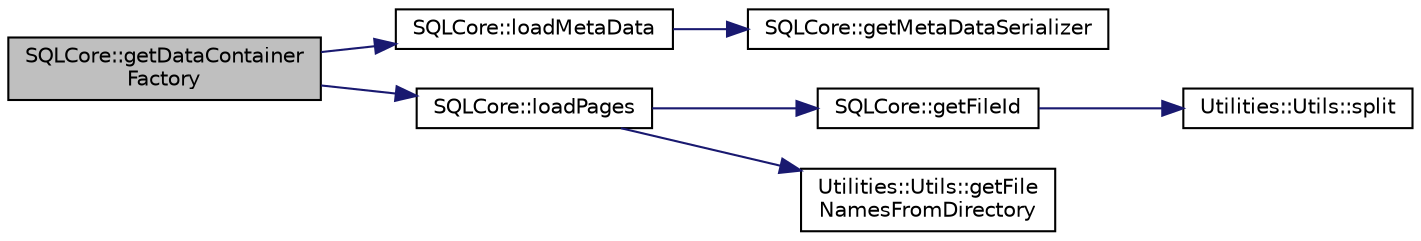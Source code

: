 digraph "SQLCore::getDataContainerFactory"
{
 // LATEX_PDF_SIZE
  edge [fontname="Helvetica",fontsize="10",labelfontname="Helvetica",labelfontsize="10"];
  node [fontname="Helvetica",fontsize="10",shape=record];
  rankdir="LR";
  Node1 [label="SQLCore::getDataContainer\lFactory",height=0.2,width=0.4,color="black", fillcolor="grey75", style="filled", fontcolor="black",tooltip=" "];
  Node1 -> Node2 [color="midnightblue",fontsize="10",style="solid",fontname="Helvetica"];
  Node2 [label="SQLCore::loadMetaData",height=0.2,width=0.4,color="black", fillcolor="white", style="filled",URL="$namespace_s_q_l_core.html#afa86a5c3c204ba89e4c39afa16c8d97a",tooltip=" "];
  Node2 -> Node3 [color="midnightblue",fontsize="10",style="solid",fontname="Helvetica"];
  Node3 [label="SQLCore::getMetaDataSerializer",height=0.2,width=0.4,color="black", fillcolor="white", style="filled",URL="$namespace_s_q_l_core.html#a8b1ae14a9c783e44ddc244f27d8c107d",tooltip=" "];
  Node1 -> Node4 [color="midnightblue",fontsize="10",style="solid",fontname="Helvetica"];
  Node4 [label="SQLCore::loadPages",height=0.2,width=0.4,color="black", fillcolor="white", style="filled",URL="$namespace_s_q_l_core.html#a53def6bee2577512dd741b2ff87ca67d",tooltip=" "];
  Node4 -> Node5 [color="midnightblue",fontsize="10",style="solid",fontname="Helvetica"];
  Node5 [label="SQLCore::getFileId",height=0.2,width=0.4,color="black", fillcolor="white", style="filled",URL="$namespace_s_q_l_core.html#afdc4280211907f0a5cac7032fda4a265",tooltip=" "];
  Node5 -> Node6 [color="midnightblue",fontsize="10",style="solid",fontname="Helvetica"];
  Node6 [label="Utilities::Utils::split",height=0.2,width=0.4,color="black", fillcolor="white", style="filled",URL="$class_utilities_1_1_utils.html#aabeb9a8f7c9b476ae4f66453d9e6a7c8",tooltip=" "];
  Node4 -> Node7 [color="midnightblue",fontsize="10",style="solid",fontname="Helvetica"];
  Node7 [label="Utilities::Utils::getFile\lNamesFromDirectory",height=0.2,width=0.4,color="black", fillcolor="white", style="filled",URL="$class_utilities_1_1_utils.html#a815074979b8966f7ef63572eb304de8c",tooltip=" "];
}
